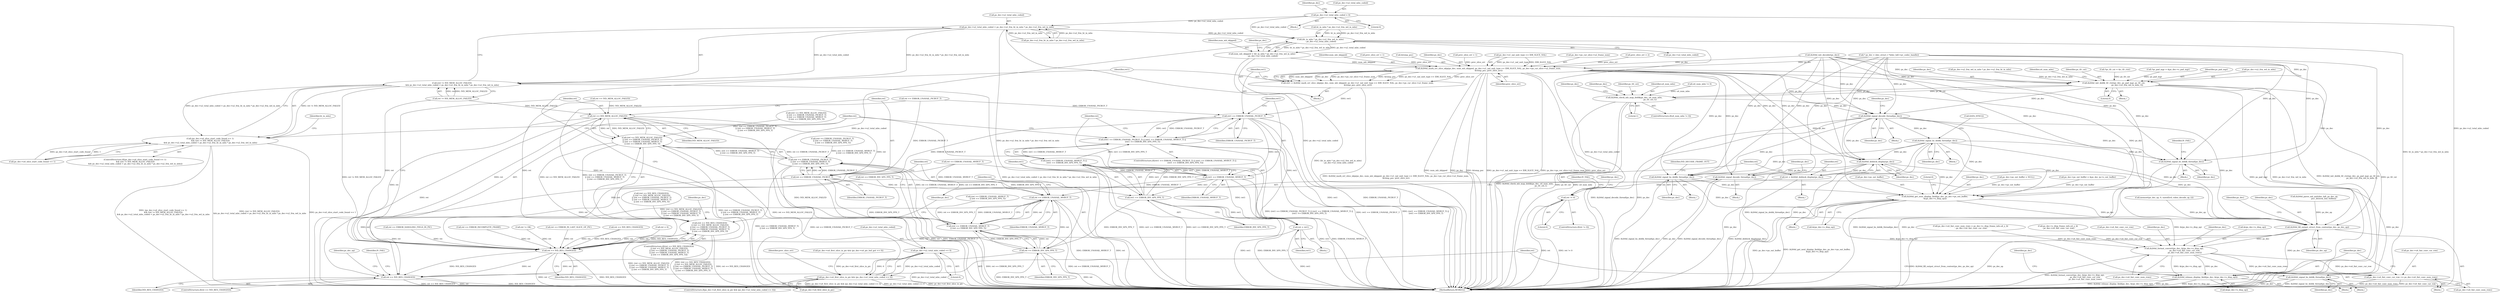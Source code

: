 digraph "0_Android_33ef7de9ddc8ea7eb9cbc440d1cf89957a0c267b@pointer" {
"1000908" [label="(Call,ps_dec->u2_total_mbs_coded = 0)"];
"1001483" [label="(Call,ps_dec->u2_total_mbs_coded < ps_dec->u2_frm_ht_in_mbs * ps_dec->u2_frm_wd_in_mbs)"];
"1001479" [label="(Call,(ret != IVD_MEM_ALLOC_FAILED)\n && ps_dec->u2_total_mbs_coded < ps_dec->u2_frm_ht_in_mbs * ps_dec->u2_frm_wd_in_mbs)"];
"1001473" [label="(Call,(ps_dec->u4_slice_start_code_found == 1)\n && (ret != IVD_MEM_ALLOC_FAILED)\n && ps_dec->u2_total_mbs_coded < ps_dec->u2_frm_ht_in_mbs * ps_dec->u2_frm_wd_in_mbs)"];
"1001515" [label="(Call,(ht_in_mbs * ps_dec->u2_frm_wd_in_mbs)\n - ps_dec->u2_total_mbs_coded)"];
"1001513" [label="(Call,num_mb_skipped = (ht_in_mbs * ps_dec->u2_frm_wd_in_mbs)\n - ps_dec->u2_total_mbs_coded)"];
"1001556" [label="(Call,ih264d_mark_err_slice_skip(ps_dec, num_mb_skipped, ps_dec->u1_nal_unit_type == IDR_SLICE_NAL, ps_dec->ps_cur_slice->u2_frame_num,\n &temp_poc, prev_slice_err))"];
"1001554" [label="(Call,ret1 = ih264d_mark_err_slice_skip(ps_dec, num_mb_skipped, ps_dec->u1_nal_unit_type == IDR_SLICE_NAL, ps_dec->ps_cur_slice->u2_frame_num,\n &temp_poc, prev_slice_err))"];
"1001574" [label="(Call,ret1 == ERROR_UNAVAIL_PICBUF_T)"];
"1001573" [label="(Call,(ret1 == ERROR_UNAVAIL_PICBUF_T) || (ret1 == ERROR_UNAVAIL_MVBUF_T) ||\n (ret1 == ERROR_INV_SPS_PPS_T))"];
"1001578" [label="(Call,ret1 == ERROR_UNAVAIL_MVBUF_T)"];
"1001577" [label="(Call,(ret1 == ERROR_UNAVAIL_MVBUF_T) ||\n (ret1 == ERROR_INV_SPS_PPS_T))"];
"1001581" [label="(Call,ret1 == ERROR_INV_SPS_PPS_T)"];
"1001585" [label="(Call,ret = ret1)"];
"1001590" [label="(Call,ret == IVD_RES_CHANGED)"];
"1001589" [label="(Call,(ret == IVD_RES_CHANGED)\n || (ret == IVD_MEM_ALLOC_FAILED)\n || (ret == ERROR_UNAVAIL_PICBUF_T)\n || (ret == ERROR_UNAVAIL_MVBUF_T)\n || (ret == ERROR_INV_SPS_PPS_T))"];
"1001594" [label="(Call,ret == IVD_MEM_ALLOC_FAILED)"];
"1001593" [label="(Call,(ret == IVD_MEM_ALLOC_FAILED)\n || (ret == ERROR_UNAVAIL_PICBUF_T)\n || (ret == ERROR_UNAVAIL_MVBUF_T)\n || (ret == ERROR_INV_SPS_PPS_T))"];
"1001598" [label="(Call,ret == ERROR_UNAVAIL_PICBUF_T)"];
"1001597" [label="(Call,(ret == ERROR_UNAVAIL_PICBUF_T)\n || (ret == ERROR_UNAVAIL_MVBUF_T)\n || (ret == ERROR_INV_SPS_PPS_T))"];
"1001602" [label="(Call,ret == ERROR_UNAVAIL_MVBUF_T)"];
"1001601" [label="(Call,(ret == ERROR_UNAVAIL_MVBUF_T)\n || (ret == ERROR_INV_SPS_PPS_T))"];
"1001605" [label="(Call,ret == ERROR_INV_SPS_PPS_T)"];
"1001621" [label="(Call,ret == IVD_RES_CHANGED)"];
"1001609" [label="(Call,ih264d_signal_decode_thread(ps_dec))"];
"1001618" [label="(Call,ih264d_signal_bs_deblk_thread(ps_dec))"];
"1001698" [label="(Call,ih264d_init_deblk_tfr_ctxt(ps_dec, ps_pad_mgr, ps_tfr_cxt,\n                                           ps_dec->u2_frm_wd_in_mbs, 0))"];
"1001722" [label="(Call,ih264d_check_mb_map_deblk(ps_dec, u4_num_mbs,\n                                                   ps_tfr_cxt,1))"];
"1001732" [label="(Call,ih264d_signal_decode_thread(ps_dec))"];
"1001741" [label="(Call,ih264d_signal_bs_deblk_thread(ps_dec))"];
"1001840" [label="(Call,ih264d_signal_bs_deblk_thread(ps_dec))"];
"1001902" [label="(Call,ih264d_deblock_display(ps_dec))"];
"1001900" [label="(Call,ret = ih264d_deblock_display(ps_dec))"];
"1001905" [label="(Call,ret != 0)"];
"1002024" [label="(Call,ih264d_signal_bs_deblk_thread(ps_dec))"];
"1002038" [label="(Call,ih264d_get_next_display_field(ps_dec, ps_dec->ps_out_buffer,\n &(ps_dec->s_disp_op)))"];
"1002066" [label="(Call,ih264d_fill_output_struct_from_context(ps_dec, ps_dec_op))"];
"1002097" [label="(Call,ih264d_format_convert(ps_dec, &(ps_dec->s_disp_op),\n                                  ps_dec->u4_fmt_conv_cur_row,\n                                  ps_dec->u4_fmt_conv_num_rows))"];
"1002109" [label="(Call,ps_dec->u4_fmt_conv_cur_row += ps_dec->u4_fmt_conv_num_rows)"];
"1002116" [label="(Call,ih264d_release_display_field(ps_dec, &(ps_dec->s_disp_op)))"];
"1001546" [label="(Call,ps_dec->u2_total_mbs_coded == 0)"];
"1001542" [label="(Call,ps_dec->u4_first_slice_in_pic && (ps_dec->u2_total_mbs_coded == 0))"];
"1001743" [label="(Call,DATA_SYNC())"];
"1001904" [label="(ControlStructure,if(ret != 0))"];
"1001903" [label="(Identifier,ps_dec)"];
"1002110" [label="(Call,ps_dec->u4_fmt_conv_cur_row)"];
"1001726" [label="(Literal,1)"];
"1001910" [label="(Identifier,IV_FAIL)"];
"1001585" [label="(Call,ret = ret1)"];
"1001336" [label="(Call,ret == ERROR_INV_SPS_PPS_T)"];
"1002111" [label="(Identifier,ps_dec)"];
"1001325" [label="(Call,ret == IVD_MEM_ALLOC_FAILED)"];
"1001592" [label="(Identifier,IVD_RES_CHANGED)"];
"1002099" [label="(Call,&(ps_dec->s_disp_op))"];
"1002113" [label="(Call,ps_dec->u4_fmt_conv_num_rows)"];
"1001550" [label="(Literal,0)"];
"1001705" [label="(Literal,0)"];
"1001669" [label="(Call,*ps_tfr_cxt = &s_tfr_ctxt)"];
"1001588" [label="(ControlStructure,if((ret == IVD_RES_CHANGED)\n || (ret == IVD_MEM_ALLOC_FAILED)\n || (ret == ERROR_UNAVAIL_PICBUF_T)\n || (ret == ERROR_UNAVAIL_MVBUF_T)\n || (ret == ERROR_INV_SPS_PPS_T)))"];
"1001742" [label="(Identifier,ps_dec)"];
"1001474" [label="(Call,ps_dec->u4_slice_start_code_found == 1)"];
"1001556" [label="(Call,ih264d_mark_err_slice_skip(ps_dec, num_mb_skipped, ps_dec->u1_nal_unit_type == IDR_SLICE_NAL, ps_dec->ps_cur_slice->u2_frame_num,\n &temp_poc, prev_slice_err))"];
"1002106" [label="(Call,ps_dec->u4_fmt_conv_num_rows)"];
"1001572" [label="(ControlStructure,if((ret1 == ERROR_UNAVAIL_PICBUF_T) || (ret1 == ERROR_UNAVAIL_MVBUF_T) ||\n (ret1 == ERROR_INV_SPS_PPS_T)))"];
"1002084" [label="(Call,ps_dec->u4_fmt_conv_num_rows = ps_dec->s_disp_frame_info.u4_y_ht\n - ps_dec->u4_fmt_conv_cur_row)"];
"1001618" [label="(Call,ih264d_signal_bs_deblk_thread(ps_dec))"];
"1001732" [label="(Call,ih264d_signal_decode_thread(ps_dec))"];
"1000151" [label="(Block,)"];
"1001580" [label="(Identifier,ERROR_UNAVAIL_MVBUF_T)"];
"1001604" [label="(Identifier,ERROR_UNAVAIL_MVBUF_T)"];
"1002116" [label="(Call,ih264d_release_display_field(ps_dec, &(ps_dec->s_disp_op)))"];
"1001329" [label="(Call,ret == ERROR_UNAVAIL_PICBUF_T)"];
"1001600" [label="(Identifier,ERROR_UNAVAIL_PICBUF_T)"];
"1001900" [label="(Call,ret = ih264d_deblock_display(ps_dec))"];
"1001351" [label="(Call,ret == ERROR_DANGLING_FIELD_IN_PIC)"];
"1001525" [label="(Call,ps_dec->u4_first_slice_in_pic && (ps_dec->u4_pic_buf_got == 0))"];
"1001333" [label="(Call,ret == ERROR_UNAVAIL_MVBUF_T)"];
"1002083" [label="(Block,)"];
"1001479" [label="(Call,(ret != IVD_MEM_ALLOC_FAILED)\n && ps_dec->u2_total_mbs_coded < ps_dec->u2_frm_ht_in_mbs * ps_dec->u2_frm_wd_in_mbs)"];
"1001841" [label="(Identifier,ps_dec)"];
"1001733" [label="(Identifier,ps_dec)"];
"1002088" [label="(Call,ps_dec->s_disp_frame_info.u4_y_ht\n - ps_dec->u4_fmt_conv_cur_row)"];
"1001617" [label="(Block,)"];
"1001571" [label="(Identifier,prev_slice_err)"];
"1001674" [label="(Call,*ps_pad_mgr = &ps_dec->s_pad_mgr)"];
"1001541" [label="(ControlStructure,if(ps_dec->u4_first_slice_in_pic && (ps_dec->u2_total_mbs_coded == 0)))"];
"1001558" [label="(Identifier,num_mb_skipped)"];
"1001348" [label="(Call,ret == ERROR_INCOMPLETE_FRAME)"];
"1002103" [label="(Call,ps_dec->u4_fmt_conv_cur_row)"];
"1001473" [label="(Call,(ps_dec->u4_slice_start_code_found == 1)\n && (ret != IVD_MEM_ALLOC_FAILED)\n && ps_dec->u2_total_mbs_coded < ps_dec->u2_frm_ht_in_mbs * ps_dec->u2_frm_wd_in_mbs)"];
"1001551" [label="(Call,prev_slice_err = 1)"];
"1001501" [label="(Identifier,ht_in_mbs)"];
"1001579" [label="(Identifier,ret1)"];
"1001606" [label="(Identifier,ret)"];
"1001607" [label="(Identifier,ERROR_INV_SPS_PPS_T)"];
"1001718" [label="(ControlStructure,if(u4_num_mbs != 0))"];
"1002037" [label="(Block,)"];
"1001521" [label="(Call,ps_dec->u2_total_mbs_coded)"];
"1001598" [label="(Call,ret == ERROR_UNAVAIL_PICBUF_T)"];
"1001516" [label="(Call,ht_in_mbs * ps_dec->u2_frm_wd_in_mbs)"];
"1001627" [label="(Identifier,ps_dec_op)"];
"1001740" [label="(Block,)"];
"1001906" [label="(Identifier,ret)"];
"1000908" [label="(Call,ps_dec->u2_total_mbs_coded = 0)"];
"1001554" [label="(Call,ret1 = ih264d_mark_err_slice_skip(ps_dec, num_mb_skipped, ps_dec->u1_nal_unit_type == IDR_SLICE_NAL, ps_dec->ps_cur_slice->u2_frame_num,\n &temp_poc, prev_slice_err))"];
"1001843" [label="(Identifier,IV_FAIL)"];
"1001575" [label="(Identifier,ret1)"];
"1000912" [label="(Literal,0)"];
"1001631" [label="(Identifier,IV_FAIL)"];
"1001623" [label="(Identifier,IVD_RES_CHANGED)"];
"1002024" [label="(Call,ih264d_signal_bs_deblk_thread(ps_dec))"];
"1001583" [label="(Identifier,ERROR_INV_SPS_PPS_T)"];
"1001620" [label="(ControlStructure,if(ret == IVD_RES_CHANGED))"];
"1001578" [label="(Call,ret1 == ERROR_UNAVAIL_MVBUF_T)"];
"1001700" [label="(Identifier,ps_pad_mgr)"];
"1001587" [label="(Identifier,ret1)"];
"1001619" [label="(Identifier,ps_dec)"];
"1001725" [label="(Identifier,ps_tfr_cxt)"];
"1002030" [label="(Identifier,IVD_DECODE_FRAME_OUT)"];
"1001569" [label="(Call,&temp_poc)"];
"1000896" [label="(Call,ih264d_init_decoder(ps_dec))"];
"1001608" [label="(Block,)"];
"1001332" [label="(Call,(ret == ERROR_UNAVAIL_MVBUF_T)\n || (ret == ERROR_INV_SPS_PPS_T))"];
"1001902" [label="(Call,ih264d_deblock_display(ps_dec))"];
"1001514" [label="(Identifier,num_mb_skipped)"];
"1002072" [label="(Identifier,ps_dec)"];
"1001543" [label="(Call,ps_dec->u4_first_slice_in_pic)"];
"1001622" [label="(Identifier,ret)"];
"1001328" [label="(Call,(ret == ERROR_UNAVAIL_PICBUF_T)\n || (ret == ERROR_UNAVAIL_MVBUF_T)\n || (ret == ERROR_INV_SPS_PPS_T))"];
"1001557" [label="(Identifier,ps_dec)"];
"1002186" [label="(MethodReturn,WORD32)"];
"1002067" [label="(Identifier,ps_dec)"];
"1002066" [label="(Call,ih264d_fill_output_struct_from_context(ps_dec, ps_dec_op))"];
"1001534" [label="(Call,prev_slice_err = 1)"];
"1001547" [label="(Call,ps_dec->u2_total_mbs_coded)"];
"1001294" [label="(Call,ih264d_parse_nal_unit(dec_hdl, ps_dec_op,\n                              pu1_bitstrm_buf, buflen))"];
"1002043" [label="(Call,&(ps_dec->s_disp_op))"];
"1001591" [label="(Identifier,ret)"];
"1001634" [label="(Identifier,ps_dec)"];
"1001590" [label="(Call,ret == IVD_RES_CHANGED)"];
"1001724" [label="(Identifier,u4_num_mbs)"];
"1001664" [label="(Block,)"];
"1001741" [label="(Call,ih264d_signal_bs_deblk_thread(ps_dec))"];
"1002118" [label="(Call,&(ps_dec->s_disp_op))"];
"1001300" [label="(Call,ret != OK)"];
"1001601" [label="(Call,(ret == ERROR_UNAVAIL_MVBUF_T)\n || (ret == ERROR_INV_SPS_PPS_T))"];
"1000915" [label="(Identifier,ps_dec)"];
"1001907" [label="(Literal,0)"];
"1001899" [label="(Block,)"];
"1001840" [label="(Call,ih264d_signal_bs_deblk_thread(ps_dec))"];
"1001719" [label="(Call,u4_num_mbs != 0)"];
"1001513" [label="(Call,num_mb_skipped = (ht_in_mbs * ps_dec->u2_frm_wd_in_mbs)\n - ps_dec->u2_total_mbs_coded)"];
"1002039" [label="(Identifier,ps_dec)"];
"1001559" [label="(Call,ps_dec->u1_nal_unit_type == IDR_SLICE_NAL)"];
"1001595" [label="(Identifier,ret)"];
"1001589" [label="(Call,(ret == IVD_RES_CHANGED)\n || (ret == IVD_MEM_ALLOC_FAILED)\n || (ret == ERROR_UNAVAIL_PICBUF_T)\n || (ret == ERROR_UNAVAIL_MVBUF_T)\n || (ret == ERROR_INV_SPS_PPS_T))"];
"1001599" [label="(Identifier,ret)"];
"1001702" [label="(Call,ps_dec->u2_frm_wd_in_mbs)"];
"1001576" [label="(Identifier,ERROR_UNAVAIL_PICBUF_T)"];
"1002109" [label="(Call,ps_dec->u4_fmt_conv_cur_row += ps_dec->u4_fmt_conv_num_rows)"];
"1001584" [label="(Block,)"];
"1001594" [label="(Call,ret == IVD_MEM_ALLOC_FAILED)"];
"1001901" [label="(Identifier,ret)"];
"1001839" [label="(Block,)"];
"1001729" [label="(Identifier,ps_dec)"];
"1001324" [label="(Call,(ret == IVD_MEM_ALLOC_FAILED)\n || (ret == ERROR_UNAVAIL_PICBUF_T)\n || (ret == ERROR_UNAVAIL_MVBUF_T)\n || (ret == ERROR_INV_SPS_PPS_T))"];
"1001487" [label="(Call,ps_dec->u2_frm_ht_in_mbs * ps_dec->u2_frm_wd_in_mbs)"];
"1001621" [label="(Call,ret == IVD_RES_CHANGED)"];
"1001596" [label="(Identifier,IVD_MEM_ALLOC_FAILED)"];
"1001699" [label="(Identifier,ps_dec)"];
"1001365" [label="(Call,ret == ERROR_IN_LAST_SLICE_OF_PIC)"];
"1002117" [label="(Identifier,ps_dec)"];
"1002097" [label="(Call,ih264d_format_convert(ps_dec, &(ps_dec->s_disp_op),\n                                  ps_dec->u4_fmt_conv_cur_row,\n                                  ps_dec->u4_fmt_conv_num_rows))"];
"1001552" [label="(Identifier,prev_slice_err)"];
"1001698" [label="(Call,ih264d_init_deblk_tfr_ctxt(ps_dec, ps_pad_mgr, ps_tfr_cxt,\n                                           ps_dec->u2_frm_wd_in_mbs, 0))"];
"1002025" [label="(Identifier,ps_dec)"];
"1002026" [label="(Block,)"];
"1000311" [label="(Call,ps_dec->ps_out_buffer = NULL)"];
"1001542" [label="(Call,ps_dec->u4_first_slice_in_pic && (ps_dec->u2_total_mbs_coded == 0))"];
"1002126" [label="(Identifier,ps_dec)"];
"1000909" [label="(Call,ps_dec->u2_total_mbs_coded)"];
"1000227" [label="(Call,memset(ps_dec_op, 0, sizeof(ivd_video_decode_op_t)))"];
"1001546" [label="(Call,ps_dec->u2_total_mbs_coded == 0)"];
"1001609" [label="(Call,ih264d_signal_decode_thread(ps_dec))"];
"1001602" [label="(Call,ret == ERROR_UNAVAIL_MVBUF_T)"];
"1000324" [label="(Call,ps_dec->ps_out_buffer = &ps_dec_ip->s_out_buffer)"];
"1002040" [label="(Call,ps_dec->ps_out_buffer)"];
"1001321" [label="(Call,ret == IVD_RES_CHANGED)"];
"1001586" [label="(Identifier,ret)"];
"1002023" [label="(Block,)"];
"1001683" [label="(Call,ps_dec->u2_frm_wd_in_mbs * ps_dec->u2_frm_ht_in_mbs)"];
"1001737" [label="(Identifier,ps_dec)"];
"1001515" [label="(Call,(ht_in_mbs * ps_dec->u2_frm_wd_in_mbs)\n - ps_dec->u2_total_mbs_coded)"];
"1001484" [label="(Call,ps_dec->u2_total_mbs_coded)"];
"1001320" [label="(Call,(ret == IVD_RES_CHANGED)\n || (ret == IVD_MEM_ALLOC_FAILED)\n || (ret == ERROR_UNAVAIL_PICBUF_T)\n || (ret == ERROR_UNAVAIL_MVBUF_T)\n || (ret == ERROR_INV_SPS_PPS_T))"];
"1001610" [label="(Identifier,ps_dec)"];
"1001581" [label="(Call,ret1 == ERROR_INV_SPS_PPS_T)"];
"1001472" [label="(ControlStructure,if((ps_dec->u4_slice_start_code_found == 1)\n && (ret != IVD_MEM_ALLOC_FAILED)\n && ps_dec->u2_total_mbs_coded < ps_dec->u2_frm_ht_in_mbs * ps_dec->u2_frm_wd_in_mbs))"];
"1001614" [label="(Identifier,ps_dec)"];
"1001707" [label="(Identifier,u4_num_mbs)"];
"1000188" [label="(Call,ret = 0)"];
"1001480" [label="(Call,ret != IVD_MEM_ALLOC_FAILED)"];
"1001636" [label="(Block,)"];
"1001494" [label="(Block,)"];
"1001701" [label="(Identifier,ps_tfr_cxt)"];
"1002068" [label="(Identifier,ps_dec_op)"];
"1001723" [label="(Identifier,ps_dec)"];
"1001593" [label="(Call,(ret == IVD_MEM_ALLOC_FAILED)\n || (ret == ERROR_UNAVAIL_PICBUF_T)\n || (ret == ERROR_UNAVAIL_MVBUF_T)\n || (ret == ERROR_INV_SPS_PPS_T))"];
"1001555" [label="(Identifier,ret1)"];
"1002049" [label="(Literal,0)"];
"1001573" [label="(Call,(ret1 == ERROR_UNAVAIL_PICBUF_T) || (ret1 == ERROR_UNAVAIL_MVBUF_T) ||\n (ret1 == ERROR_INV_SPS_PPS_T))"];
"1001722" [label="(Call,ih264d_check_mb_map_deblk(ps_dec, u4_num_mbs,\n                                                   ps_tfr_cxt,1))"];
"1001597" [label="(Call,(ret == ERROR_UNAVAIL_PICBUF_T)\n || (ret == ERROR_UNAVAIL_MVBUF_T)\n || (ret == ERROR_INV_SPS_PPS_T))"];
"1001577" [label="(Call,(ret1 == ERROR_UNAVAIL_MVBUF_T) ||\n (ret1 == ERROR_INV_SPS_PPS_T))"];
"1000153" [label="(Call,* ps_dec = (dec_struct_t *)(dec_hdl->pv_codec_handle))"];
"1001564" [label="(Call,ps_dec->ps_cur_slice->u2_frame_num)"];
"1001582" [label="(Identifier,ret1)"];
"1001605" [label="(Call,ret == ERROR_INV_SPS_PPS_T)"];
"1001483" [label="(Call,ps_dec->u2_total_mbs_coded < ps_dec->u2_frm_ht_in_mbs * ps_dec->u2_frm_wd_in_mbs)"];
"1001905" [label="(Call,ret != 0)"];
"1001527" [label="(Identifier,ps_dec)"];
"1001574" [label="(Call,ret1 == ERROR_UNAVAIL_PICBUF_T)"];
"1002098" [label="(Identifier,ps_dec)"];
"1001538" [label="(Call,prev_slice_err = 2)"];
"1002038" [label="(Call,ih264d_get_next_display_field(ps_dec, ps_dec->ps_out_buffer,\n &(ps_dec->s_disp_op)))"];
"1001914" [label="(Identifier,ps_dec)"];
"1001603" [label="(Identifier,ret)"];
"1000908" -> "1000151"  [label="AST: "];
"1000908" -> "1000912"  [label="CFG: "];
"1000909" -> "1000908"  [label="AST: "];
"1000912" -> "1000908"  [label="AST: "];
"1000915" -> "1000908"  [label="CFG: "];
"1000908" -> "1002186"  [label="DDG: ps_dec->u2_total_mbs_coded"];
"1000908" -> "1001483"  [label="DDG: ps_dec->u2_total_mbs_coded"];
"1000908" -> "1001515"  [label="DDG: ps_dec->u2_total_mbs_coded"];
"1001483" -> "1001479"  [label="AST: "];
"1001483" -> "1001487"  [label="CFG: "];
"1001484" -> "1001483"  [label="AST: "];
"1001487" -> "1001483"  [label="AST: "];
"1001479" -> "1001483"  [label="CFG: "];
"1001483" -> "1002186"  [label="DDG: ps_dec->u2_frm_ht_in_mbs * ps_dec->u2_frm_wd_in_mbs"];
"1001483" -> "1002186"  [label="DDG: ps_dec->u2_total_mbs_coded"];
"1001483" -> "1001479"  [label="DDG: ps_dec->u2_total_mbs_coded"];
"1001483" -> "1001479"  [label="DDG: ps_dec->u2_frm_ht_in_mbs * ps_dec->u2_frm_wd_in_mbs"];
"1001487" -> "1001483"  [label="DDG: ps_dec->u2_frm_ht_in_mbs"];
"1001487" -> "1001483"  [label="DDG: ps_dec->u2_frm_wd_in_mbs"];
"1001483" -> "1001515"  [label="DDG: ps_dec->u2_total_mbs_coded"];
"1001479" -> "1001473"  [label="AST: "];
"1001479" -> "1001480"  [label="CFG: "];
"1001480" -> "1001479"  [label="AST: "];
"1001473" -> "1001479"  [label="CFG: "];
"1001479" -> "1002186"  [label="DDG: ret != IVD_MEM_ALLOC_FAILED"];
"1001479" -> "1002186"  [label="DDG: ps_dec->u2_total_mbs_coded < ps_dec->u2_frm_ht_in_mbs * ps_dec->u2_frm_wd_in_mbs"];
"1001479" -> "1001473"  [label="DDG: ret != IVD_MEM_ALLOC_FAILED"];
"1001479" -> "1001473"  [label="DDG: ps_dec->u2_total_mbs_coded < ps_dec->u2_frm_ht_in_mbs * ps_dec->u2_frm_wd_in_mbs"];
"1001480" -> "1001479"  [label="DDG: ret"];
"1001480" -> "1001479"  [label="DDG: IVD_MEM_ALLOC_FAILED"];
"1001473" -> "1001472"  [label="AST: "];
"1001473" -> "1001474"  [label="CFG: "];
"1001474" -> "1001473"  [label="AST: "];
"1001501" -> "1001473"  [label="CFG: "];
"1001591" -> "1001473"  [label="CFG: "];
"1001473" -> "1002186"  [label="DDG: ps_dec->u4_slice_start_code_found == 1"];
"1001473" -> "1002186"  [label="DDG: (ps_dec->u4_slice_start_code_found == 1)\n && (ret != IVD_MEM_ALLOC_FAILED)\n && ps_dec->u2_total_mbs_coded < ps_dec->u2_frm_ht_in_mbs * ps_dec->u2_frm_wd_in_mbs"];
"1001473" -> "1002186"  [label="DDG: (ret != IVD_MEM_ALLOC_FAILED)\n && ps_dec->u2_total_mbs_coded < ps_dec->u2_frm_ht_in_mbs * ps_dec->u2_frm_wd_in_mbs"];
"1001474" -> "1001473"  [label="DDG: ps_dec->u4_slice_start_code_found"];
"1001474" -> "1001473"  [label="DDG: 1"];
"1001515" -> "1001513"  [label="AST: "];
"1001515" -> "1001521"  [label="CFG: "];
"1001516" -> "1001515"  [label="AST: "];
"1001521" -> "1001515"  [label="AST: "];
"1001513" -> "1001515"  [label="CFG: "];
"1001515" -> "1002186"  [label="DDG: ps_dec->u2_total_mbs_coded"];
"1001515" -> "1002186"  [label="DDG: ht_in_mbs * ps_dec->u2_frm_wd_in_mbs"];
"1001515" -> "1001513"  [label="DDG: ht_in_mbs * ps_dec->u2_frm_wd_in_mbs"];
"1001515" -> "1001513"  [label="DDG: ps_dec->u2_total_mbs_coded"];
"1001516" -> "1001515"  [label="DDG: ht_in_mbs"];
"1001516" -> "1001515"  [label="DDG: ps_dec->u2_frm_wd_in_mbs"];
"1001515" -> "1001546"  [label="DDG: ps_dec->u2_total_mbs_coded"];
"1001513" -> "1001494"  [label="AST: "];
"1001514" -> "1001513"  [label="AST: "];
"1001527" -> "1001513"  [label="CFG: "];
"1001513" -> "1002186"  [label="DDG: (ht_in_mbs * ps_dec->u2_frm_wd_in_mbs)\n - ps_dec->u2_total_mbs_coded"];
"1001513" -> "1001556"  [label="DDG: num_mb_skipped"];
"1001556" -> "1001554"  [label="AST: "];
"1001556" -> "1001571"  [label="CFG: "];
"1001557" -> "1001556"  [label="AST: "];
"1001558" -> "1001556"  [label="AST: "];
"1001559" -> "1001556"  [label="AST: "];
"1001564" -> "1001556"  [label="AST: "];
"1001569" -> "1001556"  [label="AST: "];
"1001571" -> "1001556"  [label="AST: "];
"1001554" -> "1001556"  [label="CFG: "];
"1001556" -> "1002186"  [label="DDG: num_mb_skipped"];
"1001556" -> "1002186"  [label="DDG: ps_dec"];
"1001556" -> "1002186"  [label="DDG: &temp_poc"];
"1001556" -> "1002186"  [label="DDG: ps_dec->u1_nal_unit_type == IDR_SLICE_NAL"];
"1001556" -> "1002186"  [label="DDG: ps_dec->ps_cur_slice->u2_frame_num"];
"1001556" -> "1002186"  [label="DDG: prev_slice_err"];
"1001556" -> "1001554"  [label="DDG: num_mb_skipped"];
"1001556" -> "1001554"  [label="DDG: ps_dec"];
"1001556" -> "1001554"  [label="DDG: ps_dec->ps_cur_slice->u2_frame_num"];
"1001556" -> "1001554"  [label="DDG: &temp_poc"];
"1001556" -> "1001554"  [label="DDG: ps_dec->u1_nal_unit_type == IDR_SLICE_NAL"];
"1001556" -> "1001554"  [label="DDG: prev_slice_err"];
"1000896" -> "1001556"  [label="DDG: ps_dec"];
"1000153" -> "1001556"  [label="DDG: ps_dec"];
"1001559" -> "1001556"  [label="DDG: ps_dec->u1_nal_unit_type"];
"1001559" -> "1001556"  [label="DDG: IDR_SLICE_NAL"];
"1001534" -> "1001556"  [label="DDG: prev_slice_err"];
"1001538" -> "1001556"  [label="DDG: prev_slice_err"];
"1001551" -> "1001556"  [label="DDG: prev_slice_err"];
"1001556" -> "1001609"  [label="DDG: ps_dec"];
"1001556" -> "1001698"  [label="DDG: ps_dec"];
"1001556" -> "1001732"  [label="DDG: ps_dec"];
"1001556" -> "1001840"  [label="DDG: ps_dec"];
"1001556" -> "1001902"  [label="DDG: ps_dec"];
"1001556" -> "1002024"  [label="DDG: ps_dec"];
"1001556" -> "1002038"  [label="DDG: ps_dec"];
"1001556" -> "1002066"  [label="DDG: ps_dec"];
"1001554" -> "1001494"  [label="AST: "];
"1001555" -> "1001554"  [label="AST: "];
"1001575" -> "1001554"  [label="CFG: "];
"1001554" -> "1002186"  [label="DDG: ih264d_mark_err_slice_skip(ps_dec, num_mb_skipped, ps_dec->u1_nal_unit_type == IDR_SLICE_NAL, ps_dec->ps_cur_slice->u2_frame_num,\n &temp_poc, prev_slice_err)"];
"1001554" -> "1001574"  [label="DDG: ret1"];
"1001574" -> "1001573"  [label="AST: "];
"1001574" -> "1001576"  [label="CFG: "];
"1001575" -> "1001574"  [label="AST: "];
"1001576" -> "1001574"  [label="AST: "];
"1001579" -> "1001574"  [label="CFG: "];
"1001573" -> "1001574"  [label="CFG: "];
"1001574" -> "1002186"  [label="DDG: ERROR_UNAVAIL_PICBUF_T"];
"1001574" -> "1002186"  [label="DDG: ret1"];
"1001574" -> "1001573"  [label="DDG: ret1"];
"1001574" -> "1001573"  [label="DDG: ERROR_UNAVAIL_PICBUF_T"];
"1001329" -> "1001574"  [label="DDG: ERROR_UNAVAIL_PICBUF_T"];
"1001574" -> "1001578"  [label="DDG: ret1"];
"1001574" -> "1001585"  [label="DDG: ret1"];
"1001574" -> "1001598"  [label="DDG: ERROR_UNAVAIL_PICBUF_T"];
"1001573" -> "1001572"  [label="AST: "];
"1001573" -> "1001577"  [label="CFG: "];
"1001577" -> "1001573"  [label="AST: "];
"1001586" -> "1001573"  [label="CFG: "];
"1001591" -> "1001573"  [label="CFG: "];
"1001573" -> "1002186"  [label="DDG: (ret1 == ERROR_UNAVAIL_PICBUF_T) || (ret1 == ERROR_UNAVAIL_MVBUF_T) ||\n (ret1 == ERROR_INV_SPS_PPS_T)"];
"1001573" -> "1002186"  [label="DDG: ret1 == ERROR_UNAVAIL_PICBUF_T"];
"1001573" -> "1002186"  [label="DDG: (ret1 == ERROR_UNAVAIL_MVBUF_T) ||\n (ret1 == ERROR_INV_SPS_PPS_T)"];
"1001577" -> "1001573"  [label="DDG: ret1 == ERROR_UNAVAIL_MVBUF_T"];
"1001577" -> "1001573"  [label="DDG: ret1 == ERROR_INV_SPS_PPS_T"];
"1001578" -> "1001577"  [label="AST: "];
"1001578" -> "1001580"  [label="CFG: "];
"1001579" -> "1001578"  [label="AST: "];
"1001580" -> "1001578"  [label="AST: "];
"1001582" -> "1001578"  [label="CFG: "];
"1001577" -> "1001578"  [label="CFG: "];
"1001578" -> "1002186"  [label="DDG: ERROR_UNAVAIL_MVBUF_T"];
"1001578" -> "1002186"  [label="DDG: ret1"];
"1001578" -> "1001577"  [label="DDG: ret1"];
"1001578" -> "1001577"  [label="DDG: ERROR_UNAVAIL_MVBUF_T"];
"1001333" -> "1001578"  [label="DDG: ERROR_UNAVAIL_MVBUF_T"];
"1001578" -> "1001581"  [label="DDG: ret1"];
"1001578" -> "1001585"  [label="DDG: ret1"];
"1001578" -> "1001602"  [label="DDG: ERROR_UNAVAIL_MVBUF_T"];
"1001577" -> "1001581"  [label="CFG: "];
"1001581" -> "1001577"  [label="AST: "];
"1001577" -> "1002186"  [label="DDG: ret1 == ERROR_UNAVAIL_MVBUF_T"];
"1001577" -> "1002186"  [label="DDG: ret1 == ERROR_INV_SPS_PPS_T"];
"1001581" -> "1001577"  [label="DDG: ret1"];
"1001581" -> "1001577"  [label="DDG: ERROR_INV_SPS_PPS_T"];
"1001581" -> "1001583"  [label="CFG: "];
"1001582" -> "1001581"  [label="AST: "];
"1001583" -> "1001581"  [label="AST: "];
"1001581" -> "1002186"  [label="DDG: ret1"];
"1001581" -> "1002186"  [label="DDG: ERROR_INV_SPS_PPS_T"];
"1001336" -> "1001581"  [label="DDG: ERROR_INV_SPS_PPS_T"];
"1001581" -> "1001585"  [label="DDG: ret1"];
"1001581" -> "1001605"  [label="DDG: ERROR_INV_SPS_PPS_T"];
"1001585" -> "1001584"  [label="AST: "];
"1001585" -> "1001587"  [label="CFG: "];
"1001586" -> "1001585"  [label="AST: "];
"1001587" -> "1001585"  [label="AST: "];
"1001591" -> "1001585"  [label="CFG: "];
"1001585" -> "1002186"  [label="DDG: ret1"];
"1001585" -> "1001590"  [label="DDG: ret"];
"1001590" -> "1001589"  [label="AST: "];
"1001590" -> "1001592"  [label="CFG: "];
"1001591" -> "1001590"  [label="AST: "];
"1001592" -> "1001590"  [label="AST: "];
"1001595" -> "1001590"  [label="CFG: "];
"1001589" -> "1001590"  [label="CFG: "];
"1001590" -> "1002186"  [label="DDG: ret"];
"1001590" -> "1002186"  [label="DDG: IVD_RES_CHANGED"];
"1001590" -> "1001589"  [label="DDG: ret"];
"1001590" -> "1001589"  [label="DDG: IVD_RES_CHANGED"];
"1001325" -> "1001590"  [label="DDG: ret"];
"1000188" -> "1001590"  [label="DDG: ret"];
"1001300" -> "1001590"  [label="DDG: ret"];
"1001351" -> "1001590"  [label="DDG: ret"];
"1001321" -> "1001590"  [label="DDG: ret"];
"1001321" -> "1001590"  [label="DDG: IVD_RES_CHANGED"];
"1001333" -> "1001590"  [label="DDG: ret"];
"1001480" -> "1001590"  [label="DDG: ret"];
"1001365" -> "1001590"  [label="DDG: ret"];
"1001348" -> "1001590"  [label="DDG: ret"];
"1001329" -> "1001590"  [label="DDG: ret"];
"1001336" -> "1001590"  [label="DDG: ret"];
"1001590" -> "1001594"  [label="DDG: ret"];
"1001590" -> "1001621"  [label="DDG: ret"];
"1001590" -> "1001621"  [label="DDG: IVD_RES_CHANGED"];
"1001589" -> "1001588"  [label="AST: "];
"1001589" -> "1001593"  [label="CFG: "];
"1001593" -> "1001589"  [label="AST: "];
"1001610" -> "1001589"  [label="CFG: "];
"1001634" -> "1001589"  [label="CFG: "];
"1001589" -> "1002186"  [label="DDG: (ret == IVD_MEM_ALLOC_FAILED)\n || (ret == ERROR_UNAVAIL_PICBUF_T)\n || (ret == ERROR_UNAVAIL_MVBUF_T)\n || (ret == ERROR_INV_SPS_PPS_T)"];
"1001589" -> "1002186"  [label="DDG: (ret == IVD_RES_CHANGED)\n || (ret == IVD_MEM_ALLOC_FAILED)\n || (ret == ERROR_UNAVAIL_PICBUF_T)\n || (ret == ERROR_UNAVAIL_MVBUF_T)\n || (ret == ERROR_INV_SPS_PPS_T)"];
"1001589" -> "1002186"  [label="DDG: ret == IVD_RES_CHANGED"];
"1001320" -> "1001589"  [label="DDG: (ret == IVD_MEM_ALLOC_FAILED)\n || (ret == ERROR_UNAVAIL_PICBUF_T)\n || (ret == ERROR_UNAVAIL_MVBUF_T)\n || (ret == ERROR_INV_SPS_PPS_T)"];
"1001593" -> "1001589"  [label="DDG: ret == IVD_MEM_ALLOC_FAILED"];
"1001593" -> "1001589"  [label="DDG: (ret == ERROR_UNAVAIL_PICBUF_T)\n || (ret == ERROR_UNAVAIL_MVBUF_T)\n || (ret == ERROR_INV_SPS_PPS_T)"];
"1001594" -> "1001593"  [label="AST: "];
"1001594" -> "1001596"  [label="CFG: "];
"1001595" -> "1001594"  [label="AST: "];
"1001596" -> "1001594"  [label="AST: "];
"1001599" -> "1001594"  [label="CFG: "];
"1001593" -> "1001594"  [label="CFG: "];
"1001594" -> "1002186"  [label="DDG: IVD_MEM_ALLOC_FAILED"];
"1001594" -> "1002186"  [label="DDG: ret"];
"1001594" -> "1001593"  [label="DDG: ret"];
"1001594" -> "1001593"  [label="DDG: IVD_MEM_ALLOC_FAILED"];
"1001325" -> "1001594"  [label="DDG: IVD_MEM_ALLOC_FAILED"];
"1001480" -> "1001594"  [label="DDG: IVD_MEM_ALLOC_FAILED"];
"1001594" -> "1001598"  [label="DDG: ret"];
"1001594" -> "1001621"  [label="DDG: ret"];
"1001593" -> "1001597"  [label="CFG: "];
"1001597" -> "1001593"  [label="AST: "];
"1001593" -> "1002186"  [label="DDG: (ret == ERROR_UNAVAIL_PICBUF_T)\n || (ret == ERROR_UNAVAIL_MVBUF_T)\n || (ret == ERROR_INV_SPS_PPS_T)"];
"1001593" -> "1002186"  [label="DDG: ret == IVD_MEM_ALLOC_FAILED"];
"1001324" -> "1001593"  [label="DDG: (ret == ERROR_UNAVAIL_PICBUF_T)\n || (ret == ERROR_UNAVAIL_MVBUF_T)\n || (ret == ERROR_INV_SPS_PPS_T)"];
"1001597" -> "1001593"  [label="DDG: ret == ERROR_UNAVAIL_PICBUF_T"];
"1001597" -> "1001593"  [label="DDG: (ret == ERROR_UNAVAIL_MVBUF_T)\n || (ret == ERROR_INV_SPS_PPS_T)"];
"1001598" -> "1001597"  [label="AST: "];
"1001598" -> "1001600"  [label="CFG: "];
"1001599" -> "1001598"  [label="AST: "];
"1001600" -> "1001598"  [label="AST: "];
"1001603" -> "1001598"  [label="CFG: "];
"1001597" -> "1001598"  [label="CFG: "];
"1001598" -> "1002186"  [label="DDG: ERROR_UNAVAIL_PICBUF_T"];
"1001598" -> "1002186"  [label="DDG: ret"];
"1001598" -> "1001597"  [label="DDG: ret"];
"1001598" -> "1001597"  [label="DDG: ERROR_UNAVAIL_PICBUF_T"];
"1001329" -> "1001598"  [label="DDG: ERROR_UNAVAIL_PICBUF_T"];
"1001598" -> "1001602"  [label="DDG: ret"];
"1001598" -> "1001621"  [label="DDG: ret"];
"1001597" -> "1001601"  [label="CFG: "];
"1001601" -> "1001597"  [label="AST: "];
"1001597" -> "1002186"  [label="DDG: ret == ERROR_UNAVAIL_PICBUF_T"];
"1001597" -> "1002186"  [label="DDG: (ret == ERROR_UNAVAIL_MVBUF_T)\n || (ret == ERROR_INV_SPS_PPS_T)"];
"1001601" -> "1001597"  [label="DDG: ret == ERROR_UNAVAIL_MVBUF_T"];
"1001601" -> "1001597"  [label="DDG: ret == ERROR_INV_SPS_PPS_T"];
"1001328" -> "1001597"  [label="DDG: (ret == ERROR_UNAVAIL_MVBUF_T)\n || (ret == ERROR_INV_SPS_PPS_T)"];
"1001602" -> "1001601"  [label="AST: "];
"1001602" -> "1001604"  [label="CFG: "];
"1001603" -> "1001602"  [label="AST: "];
"1001604" -> "1001602"  [label="AST: "];
"1001606" -> "1001602"  [label="CFG: "];
"1001601" -> "1001602"  [label="CFG: "];
"1001602" -> "1002186"  [label="DDG: ERROR_UNAVAIL_MVBUF_T"];
"1001602" -> "1002186"  [label="DDG: ret"];
"1001602" -> "1001601"  [label="DDG: ret"];
"1001602" -> "1001601"  [label="DDG: ERROR_UNAVAIL_MVBUF_T"];
"1001333" -> "1001602"  [label="DDG: ERROR_UNAVAIL_MVBUF_T"];
"1001602" -> "1001605"  [label="DDG: ret"];
"1001602" -> "1001621"  [label="DDG: ret"];
"1001601" -> "1001605"  [label="CFG: "];
"1001605" -> "1001601"  [label="AST: "];
"1001601" -> "1002186"  [label="DDG: ret == ERROR_INV_SPS_PPS_T"];
"1001601" -> "1002186"  [label="DDG: ret == ERROR_UNAVAIL_MVBUF_T"];
"1001332" -> "1001601"  [label="DDG: ret == ERROR_INV_SPS_PPS_T"];
"1001605" -> "1001601"  [label="DDG: ret"];
"1001605" -> "1001601"  [label="DDG: ERROR_INV_SPS_PPS_T"];
"1001605" -> "1001607"  [label="CFG: "];
"1001606" -> "1001605"  [label="AST: "];
"1001607" -> "1001605"  [label="AST: "];
"1001605" -> "1002186"  [label="DDG: ERROR_INV_SPS_PPS_T"];
"1001605" -> "1002186"  [label="DDG: ret"];
"1001336" -> "1001605"  [label="DDG: ERROR_INV_SPS_PPS_T"];
"1001605" -> "1001621"  [label="DDG: ret"];
"1001621" -> "1001620"  [label="AST: "];
"1001621" -> "1001623"  [label="CFG: "];
"1001622" -> "1001621"  [label="AST: "];
"1001623" -> "1001621"  [label="AST: "];
"1001627" -> "1001621"  [label="CFG: "];
"1001631" -> "1001621"  [label="CFG: "];
"1001621" -> "1002186"  [label="DDG: IVD_RES_CHANGED"];
"1001621" -> "1002186"  [label="DDG: ret == IVD_RES_CHANGED"];
"1001621" -> "1002186"  [label="DDG: ret"];
"1001609" -> "1001608"  [label="AST: "];
"1001609" -> "1001610"  [label="CFG: "];
"1001610" -> "1001609"  [label="AST: "];
"1001614" -> "1001609"  [label="CFG: "];
"1001609" -> "1002186"  [label="DDG: ps_dec"];
"1001609" -> "1002186"  [label="DDG: ih264d_signal_decode_thread(ps_dec)"];
"1000896" -> "1001609"  [label="DDG: ps_dec"];
"1000153" -> "1001609"  [label="DDG: ps_dec"];
"1001609" -> "1001618"  [label="DDG: ps_dec"];
"1001618" -> "1001617"  [label="AST: "];
"1001618" -> "1001619"  [label="CFG: "];
"1001619" -> "1001618"  [label="AST: "];
"1001622" -> "1001618"  [label="CFG: "];
"1001618" -> "1002186"  [label="DDG: ps_dec"];
"1001618" -> "1002186"  [label="DDG: ih264d_signal_bs_deblk_thread(ps_dec)"];
"1001698" -> "1001664"  [label="AST: "];
"1001698" -> "1001705"  [label="CFG: "];
"1001699" -> "1001698"  [label="AST: "];
"1001700" -> "1001698"  [label="AST: "];
"1001701" -> "1001698"  [label="AST: "];
"1001702" -> "1001698"  [label="AST: "];
"1001705" -> "1001698"  [label="AST: "];
"1001707" -> "1001698"  [label="CFG: "];
"1001698" -> "1002186"  [label="DDG: ps_pad_mgr"];
"1001698" -> "1002186"  [label="DDG: ps_dec->u2_frm_wd_in_mbs"];
"1001698" -> "1002186"  [label="DDG: ih264d_init_deblk_tfr_ctxt(ps_dec, ps_pad_mgr, ps_tfr_cxt,\n                                           ps_dec->u2_frm_wd_in_mbs, 0)"];
"1001698" -> "1002186"  [label="DDG: ps_tfr_cxt"];
"1000896" -> "1001698"  [label="DDG: ps_dec"];
"1000153" -> "1001698"  [label="DDG: ps_dec"];
"1001674" -> "1001698"  [label="DDG: ps_pad_mgr"];
"1001669" -> "1001698"  [label="DDG: ps_tfr_cxt"];
"1001683" -> "1001698"  [label="DDG: ps_dec->u2_frm_wd_in_mbs"];
"1001698" -> "1001722"  [label="DDG: ps_dec"];
"1001698" -> "1001722"  [label="DDG: ps_tfr_cxt"];
"1001698" -> "1001732"  [label="DDG: ps_dec"];
"1001722" -> "1001718"  [label="AST: "];
"1001722" -> "1001726"  [label="CFG: "];
"1001723" -> "1001722"  [label="AST: "];
"1001724" -> "1001722"  [label="AST: "];
"1001725" -> "1001722"  [label="AST: "];
"1001726" -> "1001722"  [label="AST: "];
"1001729" -> "1001722"  [label="CFG: "];
"1001722" -> "1002186"  [label="DDG: u4_num_mbs"];
"1001722" -> "1002186"  [label="DDG: ih264d_check_mb_map_deblk(ps_dec, u4_num_mbs,\n                                                   ps_tfr_cxt,1)"];
"1001722" -> "1002186"  [label="DDG: ps_tfr_cxt"];
"1001719" -> "1001722"  [label="DDG: u4_num_mbs"];
"1001722" -> "1001732"  [label="DDG: ps_dec"];
"1001732" -> "1001636"  [label="AST: "];
"1001732" -> "1001733"  [label="CFG: "];
"1001733" -> "1001732"  [label="AST: "];
"1001737" -> "1001732"  [label="CFG: "];
"1001732" -> "1002186"  [label="DDG: ih264d_signal_decode_thread(ps_dec)"];
"1001732" -> "1002186"  [label="DDG: ps_dec"];
"1000153" -> "1001732"  [label="DDG: ps_dec"];
"1000896" -> "1001732"  [label="DDG: ps_dec"];
"1001732" -> "1001741"  [label="DDG: ps_dec"];
"1001732" -> "1001840"  [label="DDG: ps_dec"];
"1001732" -> "1001902"  [label="DDG: ps_dec"];
"1001732" -> "1002024"  [label="DDG: ps_dec"];
"1001732" -> "1002038"  [label="DDG: ps_dec"];
"1001732" -> "1002066"  [label="DDG: ps_dec"];
"1001741" -> "1001740"  [label="AST: "];
"1001741" -> "1001742"  [label="CFG: "];
"1001742" -> "1001741"  [label="AST: "];
"1001743" -> "1001741"  [label="CFG: "];
"1001741" -> "1002186"  [label="DDG: ps_dec"];
"1001741" -> "1002186"  [label="DDG: ih264d_signal_bs_deblk_thread(ps_dec)"];
"1001741" -> "1001840"  [label="DDG: ps_dec"];
"1001741" -> "1001902"  [label="DDG: ps_dec"];
"1001741" -> "1002024"  [label="DDG: ps_dec"];
"1001741" -> "1002038"  [label="DDG: ps_dec"];
"1001741" -> "1002066"  [label="DDG: ps_dec"];
"1001840" -> "1001839"  [label="AST: "];
"1001840" -> "1001841"  [label="CFG: "];
"1001841" -> "1001840"  [label="AST: "];
"1001843" -> "1001840"  [label="CFG: "];
"1001840" -> "1002186"  [label="DDG: ps_dec"];
"1001840" -> "1002186"  [label="DDG: ih264d_signal_bs_deblk_thread(ps_dec)"];
"1000896" -> "1001840"  [label="DDG: ps_dec"];
"1000153" -> "1001840"  [label="DDG: ps_dec"];
"1001902" -> "1001900"  [label="AST: "];
"1001902" -> "1001903"  [label="CFG: "];
"1001903" -> "1001902"  [label="AST: "];
"1001900" -> "1001902"  [label="CFG: "];
"1001902" -> "1002186"  [label="DDG: ps_dec"];
"1001902" -> "1001900"  [label="DDG: ps_dec"];
"1000896" -> "1001902"  [label="DDG: ps_dec"];
"1000153" -> "1001902"  [label="DDG: ps_dec"];
"1001902" -> "1002024"  [label="DDG: ps_dec"];
"1001902" -> "1002038"  [label="DDG: ps_dec"];
"1001902" -> "1002066"  [label="DDG: ps_dec"];
"1001900" -> "1001899"  [label="AST: "];
"1001901" -> "1001900"  [label="AST: "];
"1001906" -> "1001900"  [label="CFG: "];
"1001900" -> "1002186"  [label="DDG: ih264d_deblock_display(ps_dec)"];
"1001900" -> "1001905"  [label="DDG: ret"];
"1001905" -> "1001904"  [label="AST: "];
"1001905" -> "1001907"  [label="CFG: "];
"1001906" -> "1001905"  [label="AST: "];
"1001907" -> "1001905"  [label="AST: "];
"1001910" -> "1001905"  [label="CFG: "];
"1001914" -> "1001905"  [label="CFG: "];
"1001905" -> "1002186"  [label="DDG: ret != 0"];
"1001905" -> "1002186"  [label="DDG: ret"];
"1002024" -> "1002023"  [label="AST: "];
"1002024" -> "1002025"  [label="CFG: "];
"1002025" -> "1002024"  [label="AST: "];
"1002030" -> "1002024"  [label="CFG: "];
"1002024" -> "1002186"  [label="DDG: ih264d_signal_bs_deblk_thread(ps_dec)"];
"1000896" -> "1002024"  [label="DDG: ps_dec"];
"1000153" -> "1002024"  [label="DDG: ps_dec"];
"1002024" -> "1002038"  [label="DDG: ps_dec"];
"1002024" -> "1002066"  [label="DDG: ps_dec"];
"1002038" -> "1002037"  [label="AST: "];
"1002038" -> "1002043"  [label="CFG: "];
"1002039" -> "1002038"  [label="AST: "];
"1002040" -> "1002038"  [label="AST: "];
"1002043" -> "1002038"  [label="AST: "];
"1002049" -> "1002038"  [label="CFG: "];
"1002038" -> "1002186"  [label="DDG: ih264d_get_next_display_field(ps_dec, ps_dec->ps_out_buffer,\n &(ps_dec->s_disp_op))"];
"1002038" -> "1002186"  [label="DDG: ps_dec->ps_out_buffer"];
"1000896" -> "1002038"  [label="DDG: ps_dec"];
"1000153" -> "1002038"  [label="DDG: ps_dec"];
"1000311" -> "1002038"  [label="DDG: ps_dec->ps_out_buffer"];
"1000324" -> "1002038"  [label="DDG: ps_dec->ps_out_buffer"];
"1002038" -> "1002066"  [label="DDG: ps_dec"];
"1002038" -> "1002097"  [label="DDG: &(ps_dec->s_disp_op)"];
"1002038" -> "1002116"  [label="DDG: &(ps_dec->s_disp_op)"];
"1002066" -> "1002026"  [label="AST: "];
"1002066" -> "1002068"  [label="CFG: "];
"1002067" -> "1002066"  [label="AST: "];
"1002068" -> "1002066"  [label="AST: "];
"1002072" -> "1002066"  [label="CFG: "];
"1002066" -> "1002186"  [label="DDG: ih264d_fill_output_struct_from_context(ps_dec, ps_dec_op)"];
"1002066" -> "1002186"  [label="DDG: ps_dec_op"];
"1000896" -> "1002066"  [label="DDG: ps_dec"];
"1000153" -> "1002066"  [label="DDG: ps_dec"];
"1001294" -> "1002066"  [label="DDG: ps_dec_op"];
"1000227" -> "1002066"  [label="DDG: ps_dec_op"];
"1002066" -> "1002097"  [label="DDG: ps_dec"];
"1002066" -> "1002116"  [label="DDG: ps_dec"];
"1002097" -> "1002083"  [label="AST: "];
"1002097" -> "1002106"  [label="CFG: "];
"1002098" -> "1002097"  [label="AST: "];
"1002099" -> "1002097"  [label="AST: "];
"1002103" -> "1002097"  [label="AST: "];
"1002106" -> "1002097"  [label="AST: "];
"1002111" -> "1002097"  [label="CFG: "];
"1002097" -> "1002186"  [label="DDG: ih264d_format_convert(ps_dec, &(ps_dec->s_disp_op),\n                                  ps_dec->u4_fmt_conv_cur_row,\n                                  ps_dec->u4_fmt_conv_num_rows)"];
"1002088" -> "1002097"  [label="DDG: ps_dec->u4_fmt_conv_cur_row"];
"1002084" -> "1002097"  [label="DDG: ps_dec->u4_fmt_conv_num_rows"];
"1002097" -> "1002109"  [label="DDG: ps_dec->u4_fmt_conv_num_rows"];
"1002097" -> "1002109"  [label="DDG: ps_dec->u4_fmt_conv_cur_row"];
"1002097" -> "1002116"  [label="DDG: ps_dec"];
"1002097" -> "1002116"  [label="DDG: &(ps_dec->s_disp_op)"];
"1002109" -> "1002083"  [label="AST: "];
"1002109" -> "1002113"  [label="CFG: "];
"1002110" -> "1002109"  [label="AST: "];
"1002113" -> "1002109"  [label="AST: "];
"1002117" -> "1002109"  [label="CFG: "];
"1002109" -> "1002186"  [label="DDG: ps_dec->u4_fmt_conv_num_rows"];
"1002109" -> "1002186"  [label="DDG: ps_dec->u4_fmt_conv_cur_row"];
"1002116" -> "1002026"  [label="AST: "];
"1002116" -> "1002118"  [label="CFG: "];
"1002117" -> "1002116"  [label="AST: "];
"1002118" -> "1002116"  [label="AST: "];
"1002126" -> "1002116"  [label="CFG: "];
"1002116" -> "1002186"  [label="DDG: &(ps_dec->s_disp_op)"];
"1002116" -> "1002186"  [label="DDG: ih264d_release_display_field(ps_dec, &(ps_dec->s_disp_op))"];
"1002116" -> "1002186"  [label="DDG: ps_dec"];
"1001546" -> "1001542"  [label="AST: "];
"1001546" -> "1001550"  [label="CFG: "];
"1001547" -> "1001546"  [label="AST: "];
"1001550" -> "1001546"  [label="AST: "];
"1001542" -> "1001546"  [label="CFG: "];
"1001546" -> "1002186"  [label="DDG: ps_dec->u2_total_mbs_coded"];
"1001546" -> "1001542"  [label="DDG: ps_dec->u2_total_mbs_coded"];
"1001546" -> "1001542"  [label="DDG: 0"];
"1001542" -> "1001541"  [label="AST: "];
"1001542" -> "1001543"  [label="CFG: "];
"1001543" -> "1001542"  [label="AST: "];
"1001552" -> "1001542"  [label="CFG: "];
"1001555" -> "1001542"  [label="CFG: "];
"1001542" -> "1002186"  [label="DDG: ps_dec->u4_first_slice_in_pic"];
"1001542" -> "1002186"  [label="DDG: ps_dec->u4_first_slice_in_pic && (ps_dec->u2_total_mbs_coded == 0)"];
"1001542" -> "1002186"  [label="DDG: ps_dec->u2_total_mbs_coded == 0"];
"1001525" -> "1001542"  [label="DDG: ps_dec->u4_first_slice_in_pic"];
}
